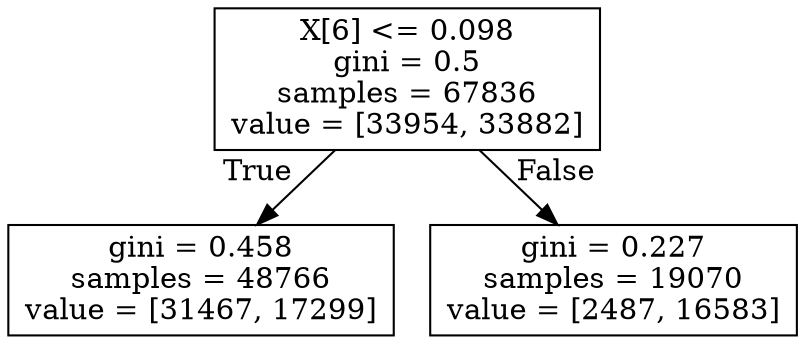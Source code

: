 digraph Tree {
node [shape=box] ;
0 [label="X[6] <= 0.098\ngini = 0.5\nsamples = 67836\nvalue = [33954, 33882]"] ;
1 [label="gini = 0.458\nsamples = 48766\nvalue = [31467, 17299]"] ;
0 -> 1 [labeldistance=2.5, labelangle=45, headlabel="True"] ;
2 [label="gini = 0.227\nsamples = 19070\nvalue = [2487, 16583]"] ;
0 -> 2 [labeldistance=2.5, labelangle=-45, headlabel="False"] ;
}